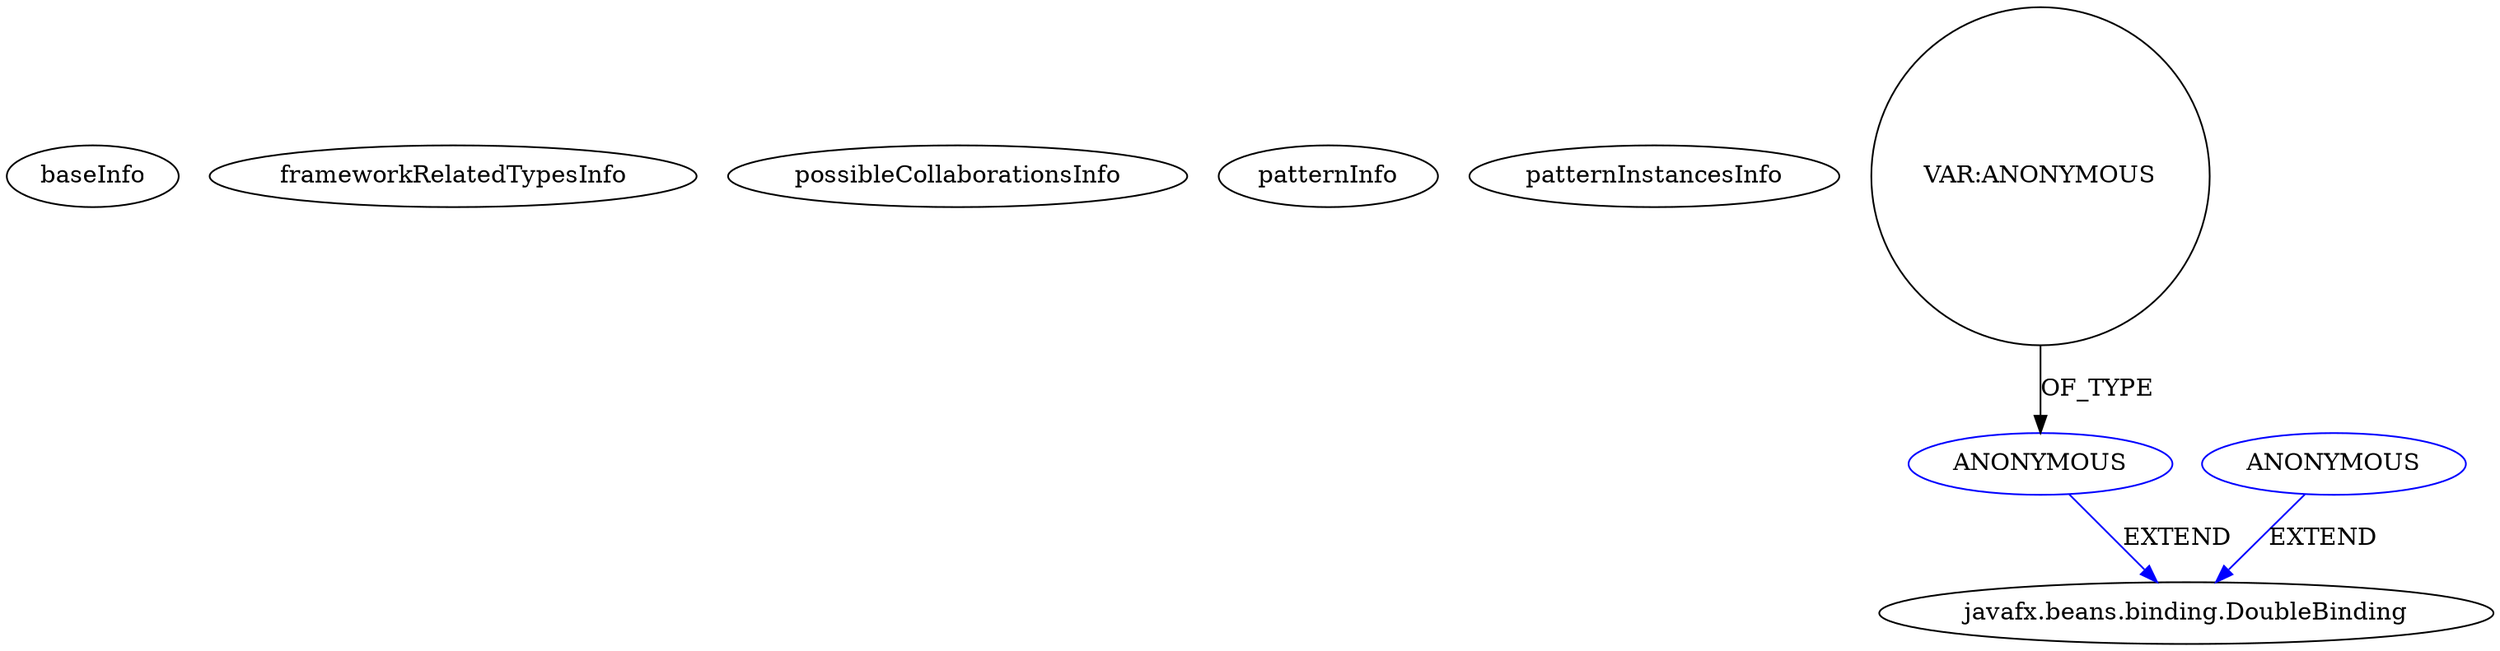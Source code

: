 digraph {
baseInfo[graphId=2740,category="pattern",isAnonymous=false,possibleRelation=false]
frameworkRelatedTypesInfo[]
possibleCollaborationsInfo[]
patternInfo[frequency=3.0,patternRootClient=null]
patternInstancesInfo[0="DenisTyschenko-JavaFx-Graph~/DenisTyschenko-JavaFx-Graph/JavaFx-Graph-master/src/main/java/graph/model/edge/DirectedEdge.java~DirectedEdge~340",1="MrLoNee-RadialFx~/MrLoNee-RadialFx/RadialFx-master/src/com/mrlonee/radialfx/thermostat/NestNoCss.java~NestNoCss~985",2="MrLoNee-RadialFx~/MrLoNee-RadialFx/RadialFx-master/src/com/mrlonee/radialfx/thermostat/Nest.java~Nest~992"]
31[label="javafx.beans.binding.DoubleBinding",vertexType="FRAMEWORK_CLASS_TYPE",isFrameworkType=false]
101[label="ANONYMOUS",vertexType="REFERENCE_ANONYMOUS_DECLARATION",isFrameworkType=false,color=blue]
90[label="ANONYMOUS",vertexType="REFERENCE_ANONYMOUS_DECLARATION",isFrameworkType=false,color=blue]
100[label="VAR:ANONYMOUS",vertexType="VARIABLE_EXPRESION",isFrameworkType=false,shape=circle]
101->31[label="EXTEND",color=blue]
100->101[label="OF_TYPE"]
90->31[label="EXTEND",color=blue]
}
